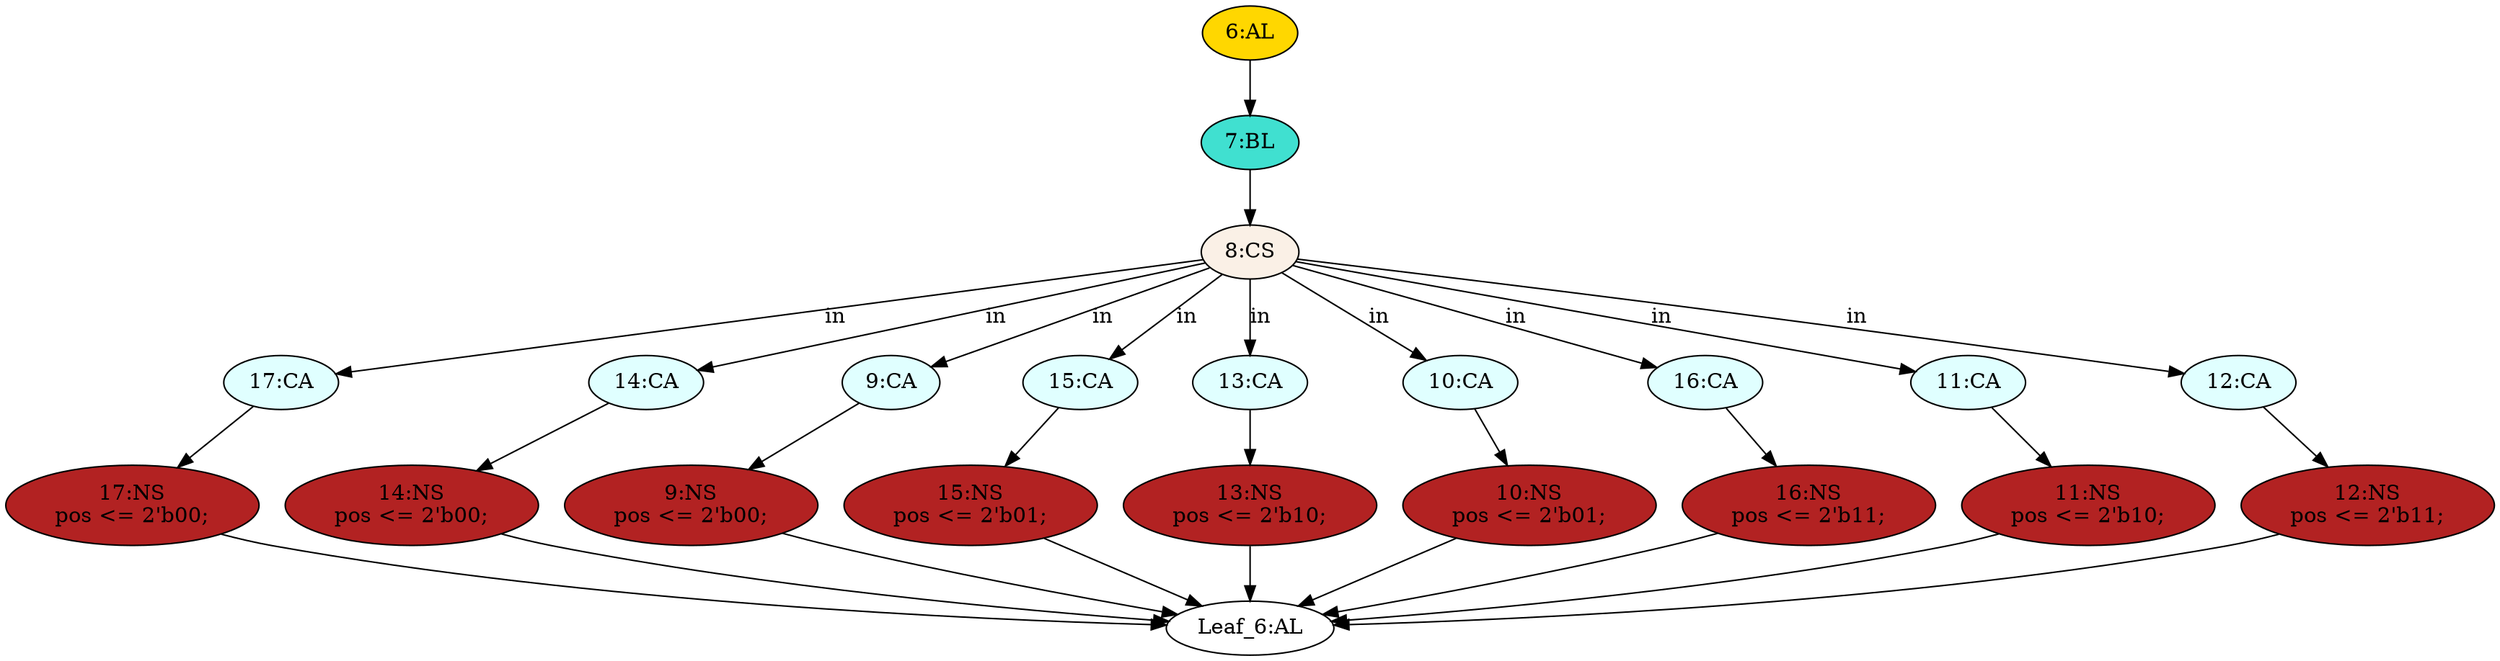 strict digraph "" {
	node [label="\N"];
	"17:CA"	[ast="<pyverilog.vparser.ast.Case object at 0x7f035b957650>",
		fillcolor=lightcyan,
		label="17:CA",
		statements="[]",
		style=filled,
		typ=Case];
	"17:NS"	[ast="<pyverilog.vparser.ast.NonblockingSubstitution object at 0x7f035b957750>",
		fillcolor=firebrick,
		label="17:NS
pos <= 2'b00;",
		statements="[<pyverilog.vparser.ast.NonblockingSubstitution object at 0x7f035b957750>]",
		style=filled,
		typ=NonblockingSubstitution];
	"17:CA" -> "17:NS"	[cond="[]",
		lineno=None];
	"14:CA"	[ast="<pyverilog.vparser.ast.Case object at 0x7f035b9578d0>",
		fillcolor=lightcyan,
		label="14:CA",
		statements="[]",
		style=filled,
		typ=Case];
	"14:NS"	[ast="<pyverilog.vparser.ast.NonblockingSubstitution object at 0x7f035b957950>",
		fillcolor=firebrick,
		label="14:NS
pos <= 2'b00;",
		statements="[<pyverilog.vparser.ast.NonblockingSubstitution object at 0x7f035b957950>]",
		style=filled,
		typ=NonblockingSubstitution];
	"14:CA" -> "14:NS"	[cond="[]",
		lineno=None];
	"9:CA"	[ast="<pyverilog.vparser.ast.Case object at 0x7f035b957a90>",
		fillcolor=lightcyan,
		label="9:CA",
		statements="[]",
		style=filled,
		typ=Case];
	"9:NS"	[ast="<pyverilog.vparser.ast.NonblockingSubstitution object at 0x7f035b957b10>",
		fillcolor=firebrick,
		label="9:NS
pos <= 2'b00;",
		statements="[<pyverilog.vparser.ast.NonblockingSubstitution object at 0x7f035b957b10>]",
		style=filled,
		typ=NonblockingSubstitution];
	"9:CA" -> "9:NS"	[cond="[]",
		lineno=None];
	"6:AL"	[ast="<pyverilog.vparser.ast.Always object at 0x7f035b957c50>",
		clk_sens=False,
		fillcolor=gold,
		label="6:AL",
		sens="['in', 'in', 'in']",
		statements="[]",
		style=filled,
		typ=Always,
		use_var="['in']"];
	"7:BL"	[ast="<pyverilog.vparser.ast.Block object at 0x7f035b951dd0>",
		fillcolor=turquoise,
		label="7:BL",
		statements="[]",
		style=filled,
		typ=Block];
	"6:AL" -> "7:BL"	[cond="[]",
		lineno=None];
	"15:CA"	[ast="<pyverilog.vparser.ast.Case object at 0x7f035b96c650>",
		fillcolor=lightcyan,
		label="15:CA",
		statements="[]",
		style=filled,
		typ=Case];
	"15:NS"	[ast="<pyverilog.vparser.ast.NonblockingSubstitution object at 0x7f035b96c6d0>",
		fillcolor=firebrick,
		label="15:NS
pos <= 2'b01;",
		statements="[<pyverilog.vparser.ast.NonblockingSubstitution object at 0x7f035b96c6d0>]",
		style=filled,
		typ=NonblockingSubstitution];
	"15:CA" -> "15:NS"	[cond="[]",
		lineno=None];
	"11:NS"	[ast="<pyverilog.vparser.ast.NonblockingSubstitution object at 0x7f035b96c0d0>",
		fillcolor=firebrick,
		label="11:NS
pos <= 2'b10;",
		statements="[<pyverilog.vparser.ast.NonblockingSubstitution object at 0x7f035b96c0d0>]",
		style=filled,
		typ=NonblockingSubstitution];
	"Leaf_6:AL"	[def_var="['pos']",
		label="Leaf_6:AL"];
	"11:NS" -> "Leaf_6:AL"	[cond="[]",
		lineno=None];
	"12:NS"	[ast="<pyverilog.vparser.ast.NonblockingSubstitution object at 0x7f035b96c2d0>",
		fillcolor=firebrick,
		label="12:NS
pos <= 2'b11;",
		statements="[<pyverilog.vparser.ast.NonblockingSubstitution object at 0x7f035b96c2d0>]",
		style=filled,
		typ=NonblockingSubstitution];
	"12:NS" -> "Leaf_6:AL"	[cond="[]",
		lineno=None];
	"13:CA"	[ast="<pyverilog.vparser.ast.Case object at 0x7f035b96c450>",
		fillcolor=lightcyan,
		label="13:CA",
		statements="[]",
		style=filled,
		typ=Case];
	"13:NS"	[ast="<pyverilog.vparser.ast.NonblockingSubstitution object at 0x7f035b96c4d0>",
		fillcolor=firebrick,
		label="13:NS
pos <= 2'b10;",
		statements="[<pyverilog.vparser.ast.NonblockingSubstitution object at 0x7f035b96c4d0>]",
		style=filled,
		typ=NonblockingSubstitution];
	"13:CA" -> "13:NS"	[cond="[]",
		lineno=None];
	"10:CA"	[ast="<pyverilog.vparser.ast.Case object at 0x7f035c509d90>",
		fillcolor=lightcyan,
		label="10:CA",
		statements="[]",
		style=filled,
		typ=Case];
	"10:NS"	[ast="<pyverilog.vparser.ast.NonblockingSubstitution object at 0x7f035c09ce50>",
		fillcolor=firebrick,
		label="10:NS
pos <= 2'b01;",
		statements="[<pyverilog.vparser.ast.NonblockingSubstitution object at 0x7f035c09ce50>]",
		style=filled,
		typ=NonblockingSubstitution];
	"10:CA" -> "10:NS"	[cond="[]",
		lineno=None];
	"16:CA"	[ast="<pyverilog.vparser.ast.Case object at 0x7f035b96c850>",
		fillcolor=lightcyan,
		label="16:CA",
		statements="[]",
		style=filled,
		typ=Case];
	"16:NS"	[ast="<pyverilog.vparser.ast.NonblockingSubstitution object at 0x7f035b96c8d0>",
		fillcolor=firebrick,
		label="16:NS
pos <= 2'b11;",
		statements="[<pyverilog.vparser.ast.NonblockingSubstitution object at 0x7f035b96c8d0>]",
		style=filled,
		typ=NonblockingSubstitution];
	"16:CA" -> "16:NS"	[cond="[]",
		lineno=None];
	"14:NS" -> "Leaf_6:AL"	[cond="[]",
		lineno=None];
	"11:CA"	[ast="<pyverilog.vparser.ast.Case object at 0x7f035b96c050>",
		fillcolor=lightcyan,
		label="11:CA",
		statements="[]",
		style=filled,
		typ=Case];
	"11:CA" -> "11:NS"	[cond="[]",
		lineno=None];
	"16:NS" -> "Leaf_6:AL"	[cond="[]",
		lineno=None];
	"8:CS"	[ast="<pyverilog.vparser.ast.CaseStatement object at 0x7f035b951e10>",
		fillcolor=linen,
		label="8:CS",
		statements="[]",
		style=filled,
		typ=CaseStatement];
	"8:CS" -> "17:CA"	[cond="['in']",
		label=in,
		lineno=8];
	"8:CS" -> "14:CA"	[cond="['in']",
		label=in,
		lineno=8];
	"8:CS" -> "9:CA"	[cond="['in']",
		label=in,
		lineno=8];
	"8:CS" -> "15:CA"	[cond="['in']",
		label=in,
		lineno=8];
	"8:CS" -> "13:CA"	[cond="['in']",
		label=in,
		lineno=8];
	"8:CS" -> "10:CA"	[cond="['in']",
		label=in,
		lineno=8];
	"8:CS" -> "16:CA"	[cond="['in']",
		label=in,
		lineno=8];
	"8:CS" -> "11:CA"	[cond="['in']",
		label=in,
		lineno=8];
	"12:CA"	[ast="<pyverilog.vparser.ast.Case object at 0x7f035b96c250>",
		fillcolor=lightcyan,
		label="12:CA",
		statements="[]",
		style=filled,
		typ=Case];
	"8:CS" -> "12:CA"	[cond="['in']",
		label=in,
		lineno=8];
	"15:NS" -> "Leaf_6:AL"	[cond="[]",
		lineno=None];
	"13:NS" -> "Leaf_6:AL"	[cond="[]",
		lineno=None];
	"12:CA" -> "12:NS"	[cond="[]",
		lineno=None];
	"9:NS" -> "Leaf_6:AL"	[cond="[]",
		lineno=None];
	"17:NS" -> "Leaf_6:AL"	[cond="[]",
		lineno=None];
	"10:NS" -> "Leaf_6:AL"	[cond="[]",
		lineno=None];
	"7:BL" -> "8:CS"	[cond="[]",
		lineno=None];
}
